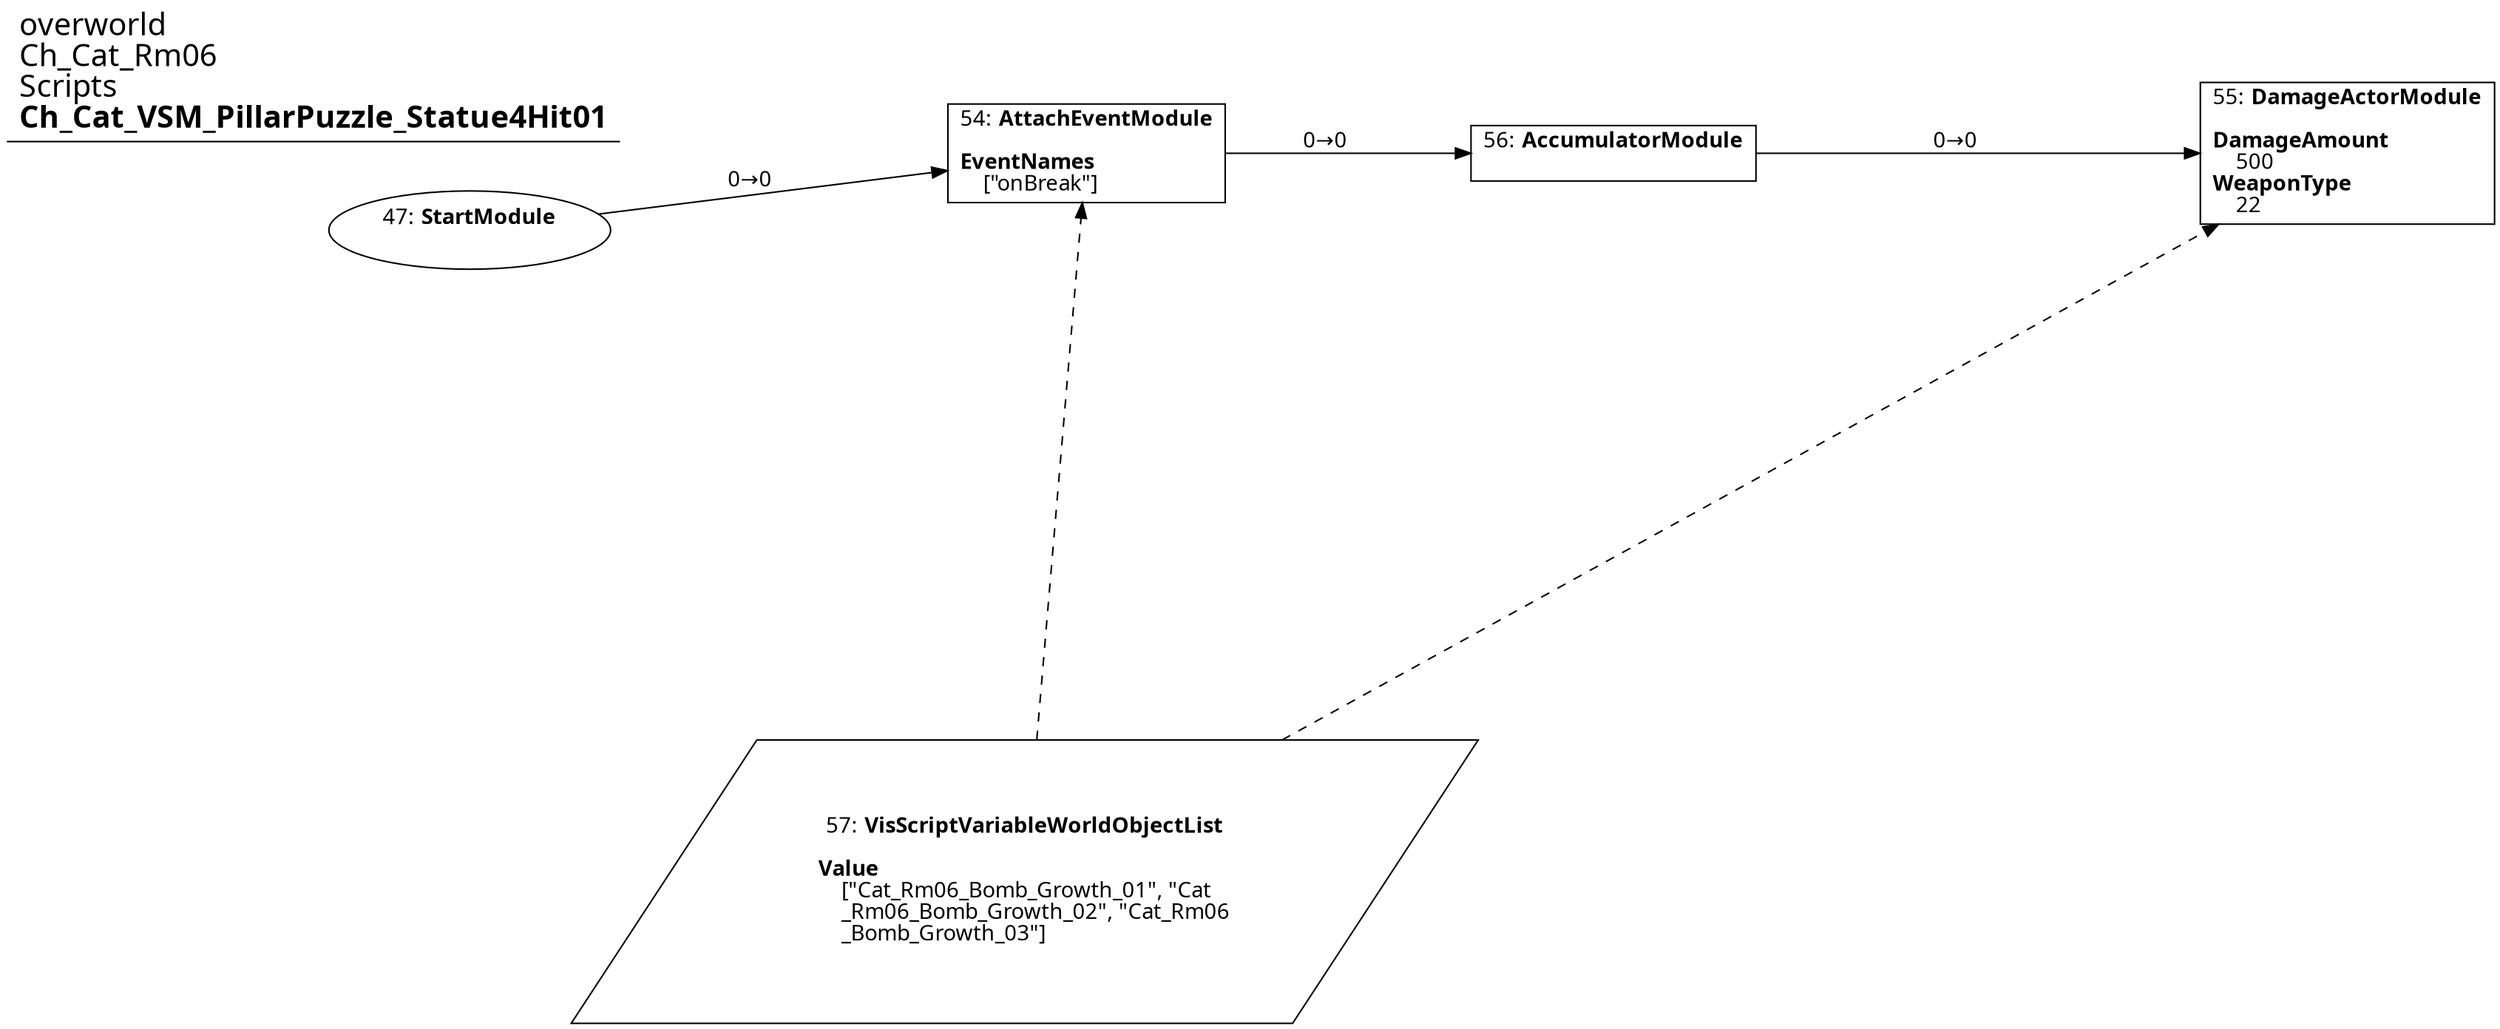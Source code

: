 digraph {
    layout = fdp;
    overlap = prism;
    sep = "+16";
    splines = spline;

    node [ shape = box ];

    graph [ fontname = "Segoe UI" ];
    node [ fontname = "Segoe UI" ];
    edge [ fontname = "Segoe UI" ];

    47 [ label = <47: <b>StartModule</b><br/><br/>> ];
    47 [ shape = oval ]
    47 [ pos = "-0.224,-0.202!" ];
    47 -> 54 [ label = "0→0" ];

    54 [ label = <54: <b>AttachEventModule</b><br/><br/><b>EventNames</b><br align="left"/>    [&quot;onBreak&quot;]<br align="left"/>> ];
    54 [ pos = "0.034,-0.202!" ];
    54 -> 56 [ label = "0→0" ];
    57 -> 54 [ style = dashed ];

    55 [ label = <55: <b>DamageActorModule</b><br/><br/><b>DamageAmount</b><br align="left"/>    500<br align="left"/><b>WeaponType</b><br align="left"/>    22<br align="left"/>> ];
    55 [ pos = "0.503,-0.202!" ];
    57 -> 55 [ style = dashed ];

    56 [ label = <56: <b>AccumulatorModule</b><br/><br/>> ];
    56 [ pos = "0.23,-0.202!" ];
    56 -> 55 [ label = "0→0" ];

    57 [ label = <57: <b>VisScriptVariableWorldObjectList</b><br/><br/><b>Value</b><br align="left"/>    [&quot;Cat_Rm06_Bomb_Growth_01&quot;, &quot;Cat<br align="left"/>    _Rm06_Bomb_Growth_02&quot;, &quot;Cat_Rm06<br align="left"/>    _Bomb_Growth_03&quot;]<br align="left"/>> ];
    57 [ shape = parallelogram ]
    57 [ pos = "0.011000001,-0.47300002!" ];

    title [ pos = "-0.22500001,-0.201!" ];
    title [ shape = underline ];
    title [ label = <<font point-size="20">overworld<br align="left"/>Ch_Cat_Rm06<br align="left"/>Scripts<br align="left"/><b>Ch_Cat_VSM_PillarPuzzle_Statue4Hit01</b><br align="left"/></font>> ];
}
